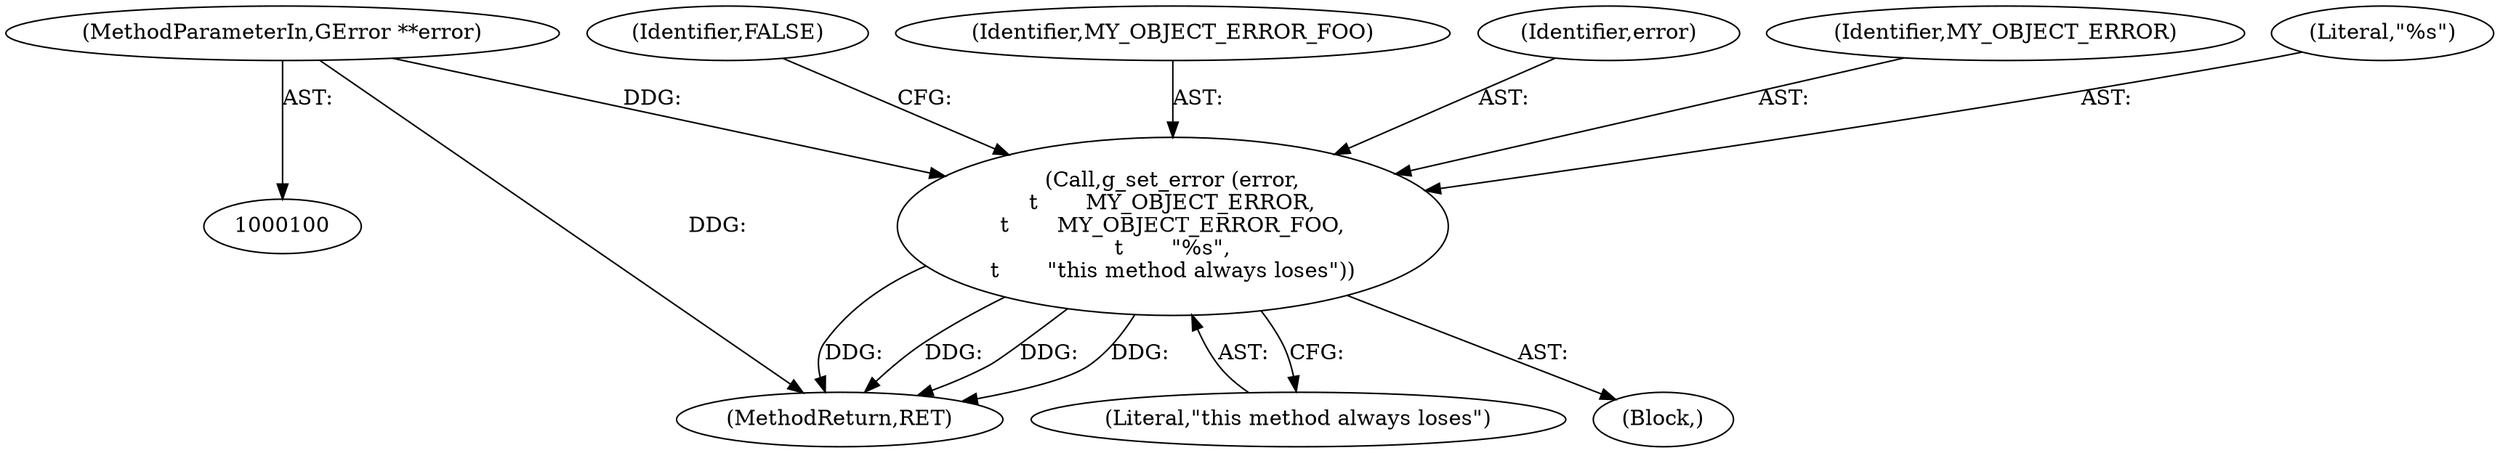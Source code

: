 digraph "1_dbus_9a6bce9b615abca6068348c1606ba8eaf13d9ae0_41@pointer" {
"1000102" [label="(MethodParameterIn,GError **error)"];
"1000104" [label="(Call,g_set_error (error,\n\t       MY_OBJECT_ERROR,\n\t       MY_OBJECT_ERROR_FOO,\n\t       \"%s\",\n\t       \"this method always loses\"))"];
"1000104" [label="(Call,g_set_error (error,\n\t       MY_OBJECT_ERROR,\n\t       MY_OBJECT_ERROR_FOO,\n\t       \"%s\",\n\t       \"this method always loses\"))"];
"1000111" [label="(Identifier,FALSE)"];
"1000109" [label="(Literal,\"this method always loses\")"];
"1000107" [label="(Identifier,MY_OBJECT_ERROR_FOO)"];
"1000112" [label="(MethodReturn,RET)"];
"1000105" [label="(Identifier,error)"];
"1000103" [label="(Block,)"];
"1000106" [label="(Identifier,MY_OBJECT_ERROR)"];
"1000102" [label="(MethodParameterIn,GError **error)"];
"1000108" [label="(Literal,\"%s\")"];
"1000102" -> "1000100"  [label="AST: "];
"1000102" -> "1000112"  [label="DDG: "];
"1000102" -> "1000104"  [label="DDG: "];
"1000104" -> "1000103"  [label="AST: "];
"1000104" -> "1000109"  [label="CFG: "];
"1000105" -> "1000104"  [label="AST: "];
"1000106" -> "1000104"  [label="AST: "];
"1000107" -> "1000104"  [label="AST: "];
"1000108" -> "1000104"  [label="AST: "];
"1000109" -> "1000104"  [label="AST: "];
"1000111" -> "1000104"  [label="CFG: "];
"1000104" -> "1000112"  [label="DDG: "];
"1000104" -> "1000112"  [label="DDG: "];
"1000104" -> "1000112"  [label="DDG: "];
"1000104" -> "1000112"  [label="DDG: "];
}
